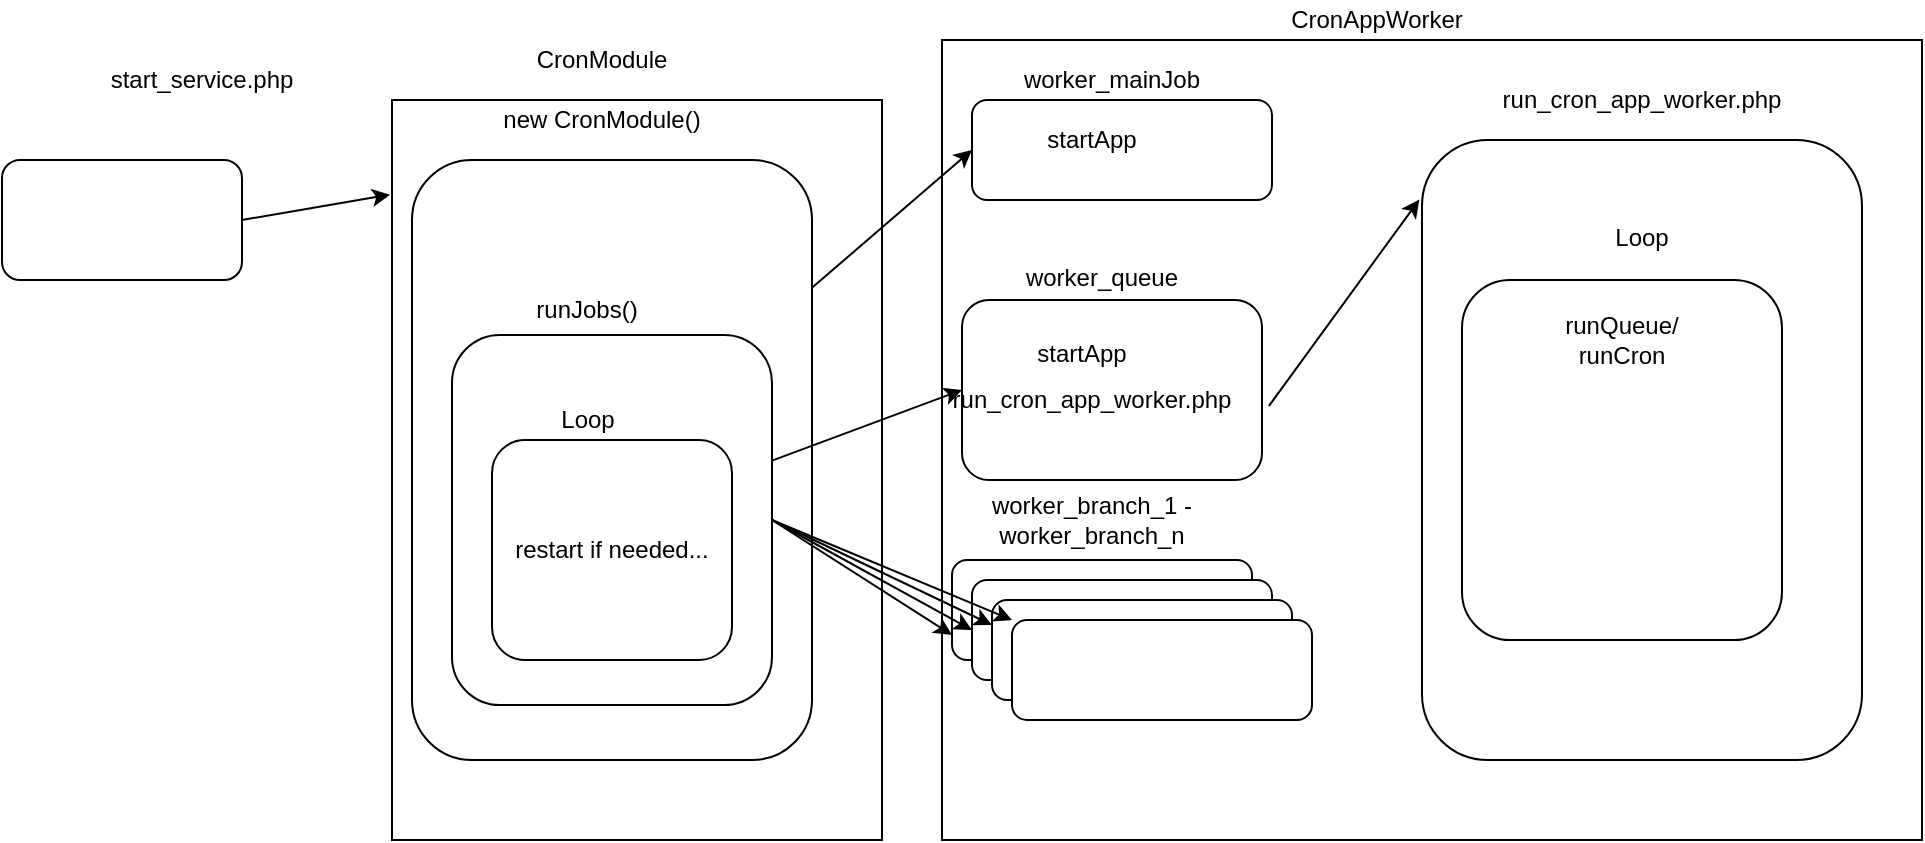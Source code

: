 <mxfile version="14.6.6" type="github"><diagram id="3WkeCDNO4JOJ7i5teq0Y" name="Page-1"><mxGraphModel dx="1865" dy="556" grid="1" gridSize="10" guides="1" tooltips="1" connect="1" arrows="1" fold="1" page="1" pageScale="1" pageWidth="827" pageHeight="1169" math="0" shadow="0"><root><mxCell id="0"/><mxCell id="1" parent="0"/><mxCell id="vHGJKrFZ5tcl8I4FfaOA-48" value="" style="rounded=0;whiteSpace=wrap;html=1;" vertex="1" parent="1"><mxGeometry x="310" y="40" width="490" height="400" as="geometry"/></mxCell><mxCell id="vHGJKrFZ5tcl8I4FfaOA-3" value="" style="whiteSpace=wrap;html=1;" vertex="1" parent="1"><mxGeometry x="35" y="70" width="245" height="370" as="geometry"/></mxCell><mxCell id="vHGJKrFZ5tcl8I4FfaOA-1" value="" style="rounded=1;whiteSpace=wrap;html=1;" vertex="1" parent="1"><mxGeometry x="45" y="100" width="200" height="300" as="geometry"/></mxCell><mxCell id="vHGJKrFZ5tcl8I4FfaOA-17" value="" style="rounded=1;whiteSpace=wrap;html=1;" vertex="1" parent="1"><mxGeometry x="65" y="187.5" width="160" height="185" as="geometry"/></mxCell><mxCell id="vHGJKrFZ5tcl8I4FfaOA-2" value="" style="rounded=1;whiteSpace=wrap;html=1;" vertex="1" parent="1"><mxGeometry x="320" y="170" width="150" height="90" as="geometry"/></mxCell><mxCell id="vHGJKrFZ5tcl8I4FfaOA-4" value="new CronModule()" style="text;html=1;strokeColor=none;fillColor=none;align=center;verticalAlign=middle;whiteSpace=wrap;rounded=0;" vertex="1" parent="1"><mxGeometry x="80" y="70" width="120" height="20" as="geometry"/></mxCell><mxCell id="vHGJKrFZ5tcl8I4FfaOA-6" value="worker_queue" style="text;html=1;strokeColor=none;fillColor=none;align=center;verticalAlign=middle;whiteSpace=wrap;rounded=0;" vertex="1" parent="1"><mxGeometry x="300" y="149" width="180" height="20" as="geometry"/></mxCell><mxCell id="vHGJKrFZ5tcl8I4FfaOA-7" value="" style="rounded=1;whiteSpace=wrap;html=1;" vertex="1" parent="1"><mxGeometry x="325" y="70" width="150" height="50" as="geometry"/></mxCell><mxCell id="vHGJKrFZ5tcl8I4FfaOA-8" value="CronModule" style="text;html=1;strokeColor=none;fillColor=none;align=center;verticalAlign=middle;whiteSpace=wrap;rounded=0;" vertex="1" parent="1"><mxGeometry x="50" y="40" width="180" height="20" as="geometry"/></mxCell><mxCell id="vHGJKrFZ5tcl8I4FfaOA-9" value="" style="rounded=1;whiteSpace=wrap;html=1;" vertex="1" parent="1"><mxGeometry x="315" y="300" width="150" height="50" as="geometry"/></mxCell><mxCell id="vHGJKrFZ5tcl8I4FfaOA-10" value="worker_branch_1 - worker_branch_n" style="text;html=1;strokeColor=none;fillColor=none;align=center;verticalAlign=middle;whiteSpace=wrap;rounded=0;" vertex="1" parent="1"><mxGeometry x="295" y="270" width="180" height="20" as="geometry"/></mxCell><mxCell id="vHGJKrFZ5tcl8I4FfaOA-11" value="" style="rounded=1;whiteSpace=wrap;html=1;" vertex="1" parent="1"><mxGeometry x="325" y="310" width="150" height="50" as="geometry"/></mxCell><mxCell id="vHGJKrFZ5tcl8I4FfaOA-12" value="" style="rounded=1;whiteSpace=wrap;html=1;" vertex="1" parent="1"><mxGeometry x="335" y="320" width="150" height="50" as="geometry"/></mxCell><mxCell id="vHGJKrFZ5tcl8I4FfaOA-13" value="" style="rounded=1;whiteSpace=wrap;html=1;" vertex="1" parent="1"><mxGeometry x="345" y="330" width="150" height="50" as="geometry"/></mxCell><mxCell id="vHGJKrFZ5tcl8I4FfaOA-14" value="worker_mainJob" style="text;html=1;strokeColor=none;fillColor=none;align=center;verticalAlign=middle;whiteSpace=wrap;rounded=0;" vertex="1" parent="1"><mxGeometry x="305" y="50" width="180" height="20" as="geometry"/></mxCell><mxCell id="vHGJKrFZ5tcl8I4FfaOA-15" value="CronAppWorker" style="text;html=1;strokeColor=none;fillColor=none;align=center;verticalAlign=middle;whiteSpace=wrap;rounded=0;" vertex="1" parent="1"><mxGeometry x="315" y="20" width="425" height="20" as="geometry"/></mxCell><mxCell id="vHGJKrFZ5tcl8I4FfaOA-16" value="runJobs()" style="text;html=1;strokeColor=none;fillColor=none;align=center;verticalAlign=middle;whiteSpace=wrap;rounded=0;" vertex="1" parent="1"><mxGeometry x="85" y="162.5" width="95" height="25" as="geometry"/></mxCell><mxCell id="vHGJKrFZ5tcl8I4FfaOA-20" value="" style="endArrow=classic;html=1;entryX=0;entryY=0.5;entryDx=0;entryDy=0;" edge="1" parent="1" source="vHGJKrFZ5tcl8I4FfaOA-1" target="vHGJKrFZ5tcl8I4FfaOA-7"><mxGeometry width="50" height="50" relative="1" as="geometry"><mxPoint x="140" y="180" as="sourcePoint"/><mxPoint x="190" y="130" as="targetPoint"/></mxGeometry></mxCell><mxCell id="vHGJKrFZ5tcl8I4FfaOA-21" value="" style="endArrow=classic;html=1;entryX=0;entryY=0.5;entryDx=0;entryDy=0;" edge="1" parent="1" source="vHGJKrFZ5tcl8I4FfaOA-17" target="vHGJKrFZ5tcl8I4FfaOA-2"><mxGeometry width="50" height="50" relative="1" as="geometry"><mxPoint x="220" y="260" as="sourcePoint"/><mxPoint x="270" y="210" as="targetPoint"/></mxGeometry></mxCell><mxCell id="vHGJKrFZ5tcl8I4FfaOA-22" value="" style="endArrow=classic;html=1;exitX=1;exitY=0.5;exitDx=0;exitDy=0;entryX=0;entryY=0.75;entryDx=0;entryDy=0;" edge="1" parent="1" source="vHGJKrFZ5tcl8I4FfaOA-17" target="vHGJKrFZ5tcl8I4FfaOA-9"><mxGeometry width="50" height="50" relative="1" as="geometry"><mxPoint x="390" y="180" as="sourcePoint"/><mxPoint x="440" y="130" as="targetPoint"/></mxGeometry></mxCell><mxCell id="vHGJKrFZ5tcl8I4FfaOA-23" value="" style="endArrow=classic;html=1;exitX=1;exitY=0.5;exitDx=0;exitDy=0;entryX=0;entryY=0.5;entryDx=0;entryDy=0;" edge="1" parent="1" source="vHGJKrFZ5tcl8I4FfaOA-17" target="vHGJKrFZ5tcl8I4FfaOA-11"><mxGeometry width="50" height="50" relative="1" as="geometry"><mxPoint x="230" y="225" as="sourcePoint"/><mxPoint x="325" y="335" as="targetPoint"/></mxGeometry></mxCell><mxCell id="vHGJKrFZ5tcl8I4FfaOA-24" value="" style="endArrow=classic;html=1;entryX=0;entryY=0.25;entryDx=0;entryDy=0;exitX=1;exitY=0.5;exitDx=0;exitDy=0;" edge="1" parent="1" source="vHGJKrFZ5tcl8I4FfaOA-17" target="vHGJKrFZ5tcl8I4FfaOA-12"><mxGeometry width="50" height="50" relative="1" as="geometry"><mxPoint x="220" y="220" as="sourcePoint"/><mxPoint x="335" y="345" as="targetPoint"/></mxGeometry></mxCell><mxCell id="vHGJKrFZ5tcl8I4FfaOA-25" value="" style="endArrow=classic;html=1;exitX=1;exitY=0.5;exitDx=0;exitDy=0;entryX=0;entryY=0;entryDx=0;entryDy=0;" edge="1" parent="1" source="vHGJKrFZ5tcl8I4FfaOA-17" target="vHGJKrFZ5tcl8I4FfaOA-13"><mxGeometry width="50" height="50" relative="1" as="geometry"><mxPoint x="220" y="220" as="sourcePoint"/><mxPoint x="340" y="333" as="targetPoint"/></mxGeometry></mxCell><mxCell id="vHGJKrFZ5tcl8I4FfaOA-26" value="startApp" style="text;html=1;strokeColor=none;fillColor=none;align=center;verticalAlign=middle;whiteSpace=wrap;rounded=0;" vertex="1" parent="1"><mxGeometry x="365" y="80" width="40" height="20" as="geometry"/></mxCell><mxCell id="vHGJKrFZ5tcl8I4FfaOA-29" value="startApp" style="text;html=1;strokeColor=none;fillColor=none;align=center;verticalAlign=middle;whiteSpace=wrap;rounded=0;" vertex="1" parent="1"><mxGeometry x="360" y="187" width="40" height="20" as="geometry"/></mxCell><mxCell id="vHGJKrFZ5tcl8I4FfaOA-30" value="run_cron_app_worker.php" style="text;html=1;strokeColor=none;fillColor=none;align=center;verticalAlign=middle;whiteSpace=wrap;rounded=0;" vertex="1" parent="1"><mxGeometry x="365" y="210" width="40" height="20" as="geometry"/></mxCell><mxCell id="vHGJKrFZ5tcl8I4FfaOA-33" value="start_service.php" style="text;html=1;strokeColor=none;fillColor=none;align=center;verticalAlign=middle;whiteSpace=wrap;rounded=0;" vertex="1" parent="1"><mxGeometry x="-80" y="50" width="40" height="20" as="geometry"/></mxCell><mxCell id="vHGJKrFZ5tcl8I4FfaOA-34" value="Loop" style="text;html=1;strokeColor=none;fillColor=none;align=center;verticalAlign=middle;whiteSpace=wrap;rounded=0;" vertex="1" parent="1"><mxGeometry x="112.5" y="220" width="40" height="20" as="geometry"/></mxCell><mxCell id="vHGJKrFZ5tcl8I4FfaOA-36" value="restart if needed..." style="rounded=1;whiteSpace=wrap;html=1;" vertex="1" parent="1"><mxGeometry x="85" y="240" width="120" height="110" as="geometry"/></mxCell><mxCell id="vHGJKrFZ5tcl8I4FfaOA-37" value="" style="endArrow=classic;html=1;entryX=-0.004;entryY=0.128;entryDx=0;entryDy=0;entryPerimeter=0;exitX=1;exitY=0.5;exitDx=0;exitDy=0;" edge="1" parent="1" source="vHGJKrFZ5tcl8I4FfaOA-39" target="vHGJKrFZ5tcl8I4FfaOA-3"><mxGeometry width="50" height="50" relative="1" as="geometry"><mxPoint x="-70" y="140" as="sourcePoint"/><mxPoint x="440" y="110" as="targetPoint"/></mxGeometry></mxCell><mxCell id="vHGJKrFZ5tcl8I4FfaOA-39" value="" style="rounded=1;whiteSpace=wrap;html=1;" vertex="1" parent="1"><mxGeometry x="-160" y="100" width="120" height="60" as="geometry"/></mxCell><mxCell id="vHGJKrFZ5tcl8I4FfaOA-41" value="" style="rounded=1;whiteSpace=wrap;html=1;" vertex="1" parent="1"><mxGeometry x="550" y="90" width="220" height="310" as="geometry"/></mxCell><mxCell id="vHGJKrFZ5tcl8I4FfaOA-42" value="" style="rounded=1;whiteSpace=wrap;html=1;" vertex="1" parent="1"><mxGeometry x="570" y="160" width="160" height="180" as="geometry"/></mxCell><mxCell id="vHGJKrFZ5tcl8I4FfaOA-43" value="Loop" style="text;html=1;strokeColor=none;fillColor=none;align=center;verticalAlign=middle;whiteSpace=wrap;rounded=0;" vertex="1" parent="1"><mxGeometry x="640" y="129" width="40" height="20" as="geometry"/></mxCell><mxCell id="vHGJKrFZ5tcl8I4FfaOA-44" value="run_cron_app_worker.php" style="text;html=1;strokeColor=none;fillColor=none;align=center;verticalAlign=middle;whiteSpace=wrap;rounded=0;" vertex="1" parent="1"><mxGeometry x="640" y="60" width="40" height="20" as="geometry"/></mxCell><mxCell id="vHGJKrFZ5tcl8I4FfaOA-45" value="" style="endArrow=classic;html=1;entryX=-0.006;entryY=0.096;entryDx=0;entryDy=0;entryPerimeter=0;exitX=1.023;exitY=0.589;exitDx=0;exitDy=0;exitPerimeter=0;" edge="1" parent="1" source="vHGJKrFZ5tcl8I4FfaOA-2" target="vHGJKrFZ5tcl8I4FfaOA-41"><mxGeometry width="50" height="50" relative="1" as="geometry"><mxPoint x="390" y="360" as="sourcePoint"/><mxPoint x="440" y="310" as="targetPoint"/></mxGeometry></mxCell><mxCell id="vHGJKrFZ5tcl8I4FfaOA-46" value="runQueue/&lt;br&gt;runCron" style="text;html=1;strokeColor=none;fillColor=none;align=center;verticalAlign=middle;whiteSpace=wrap;rounded=0;" vertex="1" parent="1"><mxGeometry x="630" y="180" width="40" height="20" as="geometry"/></mxCell></root></mxGraphModel></diagram></mxfile>